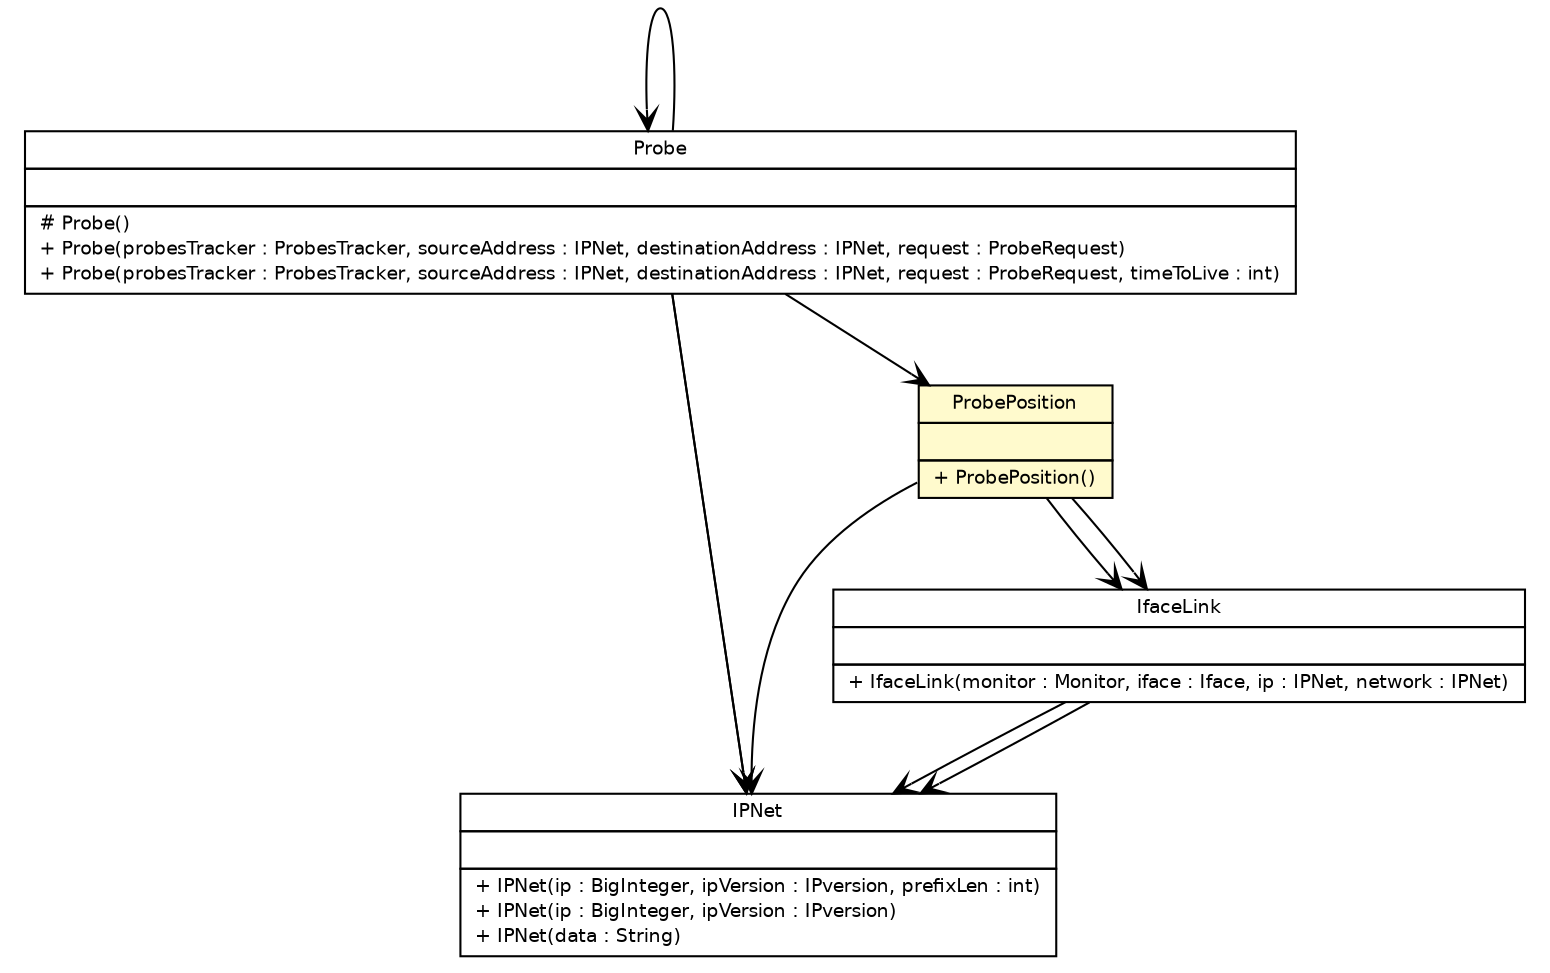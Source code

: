 #!/usr/local/bin/dot
#
# Class diagram 
# Generated by UmlGraph version 4.6 (http://www.spinellis.gr/sw/umlgraph)
#

digraph G {
	edge [fontname="Helvetica",fontsize=10,labelfontname="Helvetica",labelfontsize=10];
	node [fontname="Helvetica",fontsize=10,shape=plaintext];
	// fr.univrennes1.cri.jtacl.lib.ip.IPNet
	c6528 [label=<<table border="0" cellborder="1" cellspacing="0" cellpadding="2" port="p" href="../../lib/ip/IPNet.html">
		<tr><td><table border="0" cellspacing="0" cellpadding="1">
			<tr><td> IPNet </td></tr>
		</table></td></tr>
		<tr><td><table border="0" cellspacing="0" cellpadding="1">
			<tr><td align="left">  </td></tr>
		</table></td></tr>
		<tr><td><table border="0" cellspacing="0" cellpadding="1">
			<tr><td align="left"> + IPNet(ip : BigInteger, ipVersion : IPversion, prefixLen : int) </td></tr>
			<tr><td align="left"> + IPNet(ip : BigInteger, ipVersion : IPversion) </td></tr>
			<tr><td align="left"> + IPNet(data : String) </td></tr>
		</table></td></tr>
		</table>>, fontname="Helvetica", fontcolor="black", fontsize=9.0];
	// fr.univrennes1.cri.jtacl.core.monitor.ProbePosition
	c6550 [label=<<table border="0" cellborder="1" cellspacing="0" cellpadding="2" port="p" bgcolor="lemonChiffon" href="./ProbePosition.html">
		<tr><td><table border="0" cellspacing="0" cellpadding="1">
			<tr><td> ProbePosition </td></tr>
		</table></td></tr>
		<tr><td><table border="0" cellspacing="0" cellpadding="1">
			<tr><td align="left">  </td></tr>
		</table></td></tr>
		<tr><td><table border="0" cellspacing="0" cellpadding="1">
			<tr><td align="left"> + ProbePosition() </td></tr>
		</table></td></tr>
		</table>>, fontname="Helvetica", fontcolor="black", fontsize=9.0];
	// fr.univrennes1.cri.jtacl.core.monitor.Probe
	c6556 [label=<<table border="0" cellborder="1" cellspacing="0" cellpadding="2" port="p" href="./Probe.html">
		<tr><td><table border="0" cellspacing="0" cellpadding="1">
			<tr><td> Probe </td></tr>
		</table></td></tr>
		<tr><td><table border="0" cellspacing="0" cellpadding="1">
			<tr><td align="left">  </td></tr>
		</table></td></tr>
		<tr><td><table border="0" cellspacing="0" cellpadding="1">
			<tr><td align="left"> # Probe() </td></tr>
			<tr><td align="left"> + Probe(probesTracker : ProbesTracker, sourceAddress : IPNet, destinationAddress : IPNet, request : ProbeRequest) </td></tr>
			<tr><td align="left"> + Probe(probesTracker : ProbesTracker, sourceAddress : IPNet, destinationAddress : IPNet, request : ProbeRequest, timeToLive : int) </td></tr>
		</table></td></tr>
		</table>>, fontname="Helvetica", fontcolor="black", fontsize=9.0];
	// fr.univrennes1.cri.jtacl.core.network.IfaceLink
	c6569 [label=<<table border="0" cellborder="1" cellspacing="0" cellpadding="2" port="p" href="../network/IfaceLink.html">
		<tr><td><table border="0" cellspacing="0" cellpadding="1">
			<tr><td> IfaceLink </td></tr>
		</table></td></tr>
		<tr><td><table border="0" cellspacing="0" cellpadding="1">
			<tr><td align="left">  </td></tr>
		</table></td></tr>
		<tr><td><table border="0" cellspacing="0" cellpadding="1">
			<tr><td align="left"> + IfaceLink(monitor : Monitor, iface : Iface, ip : IPNet, network : IPNet) </td></tr>
		</table></td></tr>
		</table>>, fontname="Helvetica", fontcolor="black", fontsize=9.0];
	// fr.univrennes1.cri.jtacl.core.monitor.ProbePosition NAVASSOC fr.univrennes1.cri.jtacl.core.network.IfaceLink
	c6550:p -> c6569:p [taillabel="", label="", headlabel="", fontname="Helvetica", fontcolor="black", fontsize=10.0, color="black", arrowhead=open];
	// fr.univrennes1.cri.jtacl.core.monitor.ProbePosition NAVASSOC fr.univrennes1.cri.jtacl.core.network.IfaceLink
	c6550:p -> c6569:p [taillabel="", label="", headlabel="", fontname="Helvetica", fontcolor="black", fontsize=10.0, color="black", arrowhead=open];
	// fr.univrennes1.cri.jtacl.core.monitor.ProbePosition NAVASSOC fr.univrennes1.cri.jtacl.lib.ip.IPNet
	c6550:p -> c6528:p [taillabel="", label="", headlabel="", fontname="Helvetica", fontcolor="black", fontsize=10.0, color="black", arrowhead=open];
	// fr.univrennes1.cri.jtacl.core.monitor.Probe NAVASSOC fr.univrennes1.cri.jtacl.lib.ip.IPNet
	c6556:p -> c6528:p [taillabel="", label="", headlabel="", fontname="Helvetica", fontcolor="black", fontsize=10.0, color="black", arrowhead=open];
	// fr.univrennes1.cri.jtacl.core.monitor.Probe NAVASSOC fr.univrennes1.cri.jtacl.lib.ip.IPNet
	c6556:p -> c6528:p [taillabel="", label="", headlabel="", fontname="Helvetica", fontcolor="black", fontsize=10.0, color="black", arrowhead=open];
	// fr.univrennes1.cri.jtacl.core.monitor.Probe NAVASSOC fr.univrennes1.cri.jtacl.core.monitor.Probe
	c6556:p -> c6556:p [taillabel="", label="", headlabel="", fontname="Helvetica", fontcolor="black", fontsize=10.0, color="black", arrowhead=open];
	// fr.univrennes1.cri.jtacl.core.monitor.Probe NAVASSOC fr.univrennes1.cri.jtacl.core.monitor.ProbePosition
	c6556:p -> c6550:p [taillabel="", label="", headlabel="", fontname="Helvetica", fontcolor="black", fontsize=10.0, color="black", arrowhead=open];
	// fr.univrennes1.cri.jtacl.core.network.IfaceLink NAVASSOC fr.univrennes1.cri.jtacl.lib.ip.IPNet
	c6569:p -> c6528:p [taillabel="", label="", headlabel="", fontname="Helvetica", fontcolor="black", fontsize=10.0, color="black", arrowhead=open];
	// fr.univrennes1.cri.jtacl.core.network.IfaceLink NAVASSOC fr.univrennes1.cri.jtacl.lib.ip.IPNet
	c6569:p -> c6528:p [taillabel="", label="", headlabel="", fontname="Helvetica", fontcolor="black", fontsize=10.0, color="black", arrowhead=open];
}

